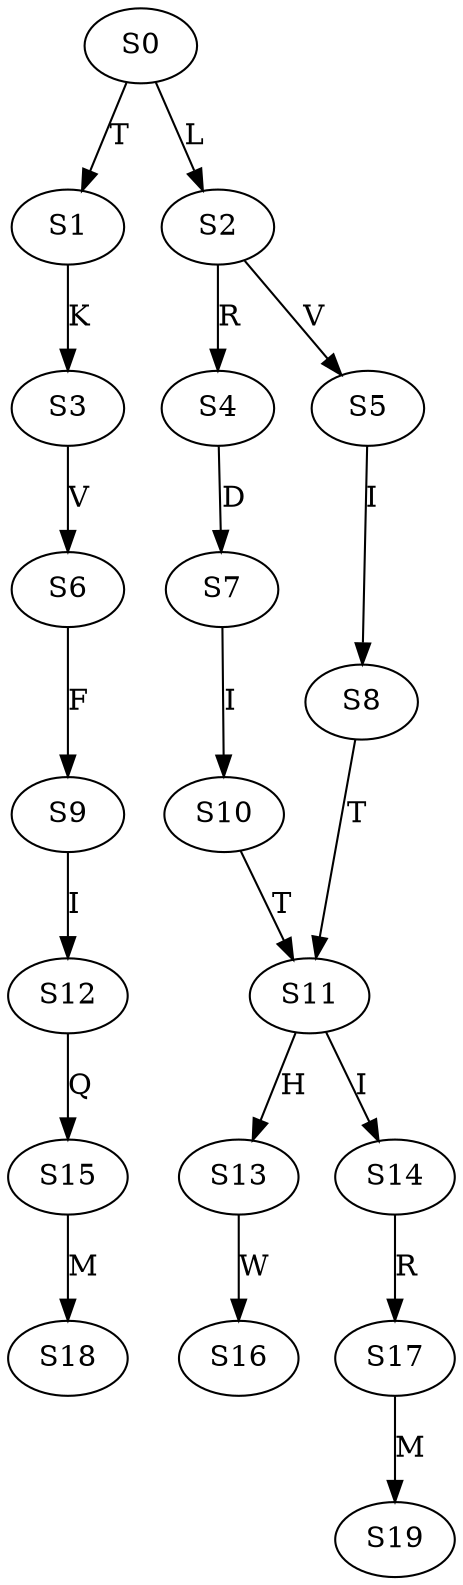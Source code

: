 strict digraph  {
	S0 -> S1 [ label = T ];
	S0 -> S2 [ label = L ];
	S1 -> S3 [ label = K ];
	S2 -> S4 [ label = R ];
	S2 -> S5 [ label = V ];
	S3 -> S6 [ label = V ];
	S4 -> S7 [ label = D ];
	S5 -> S8 [ label = I ];
	S6 -> S9 [ label = F ];
	S7 -> S10 [ label = I ];
	S8 -> S11 [ label = T ];
	S9 -> S12 [ label = I ];
	S10 -> S11 [ label = T ];
	S11 -> S13 [ label = H ];
	S11 -> S14 [ label = I ];
	S12 -> S15 [ label = Q ];
	S13 -> S16 [ label = W ];
	S14 -> S17 [ label = R ];
	S15 -> S18 [ label = M ];
	S17 -> S19 [ label = M ];
}
